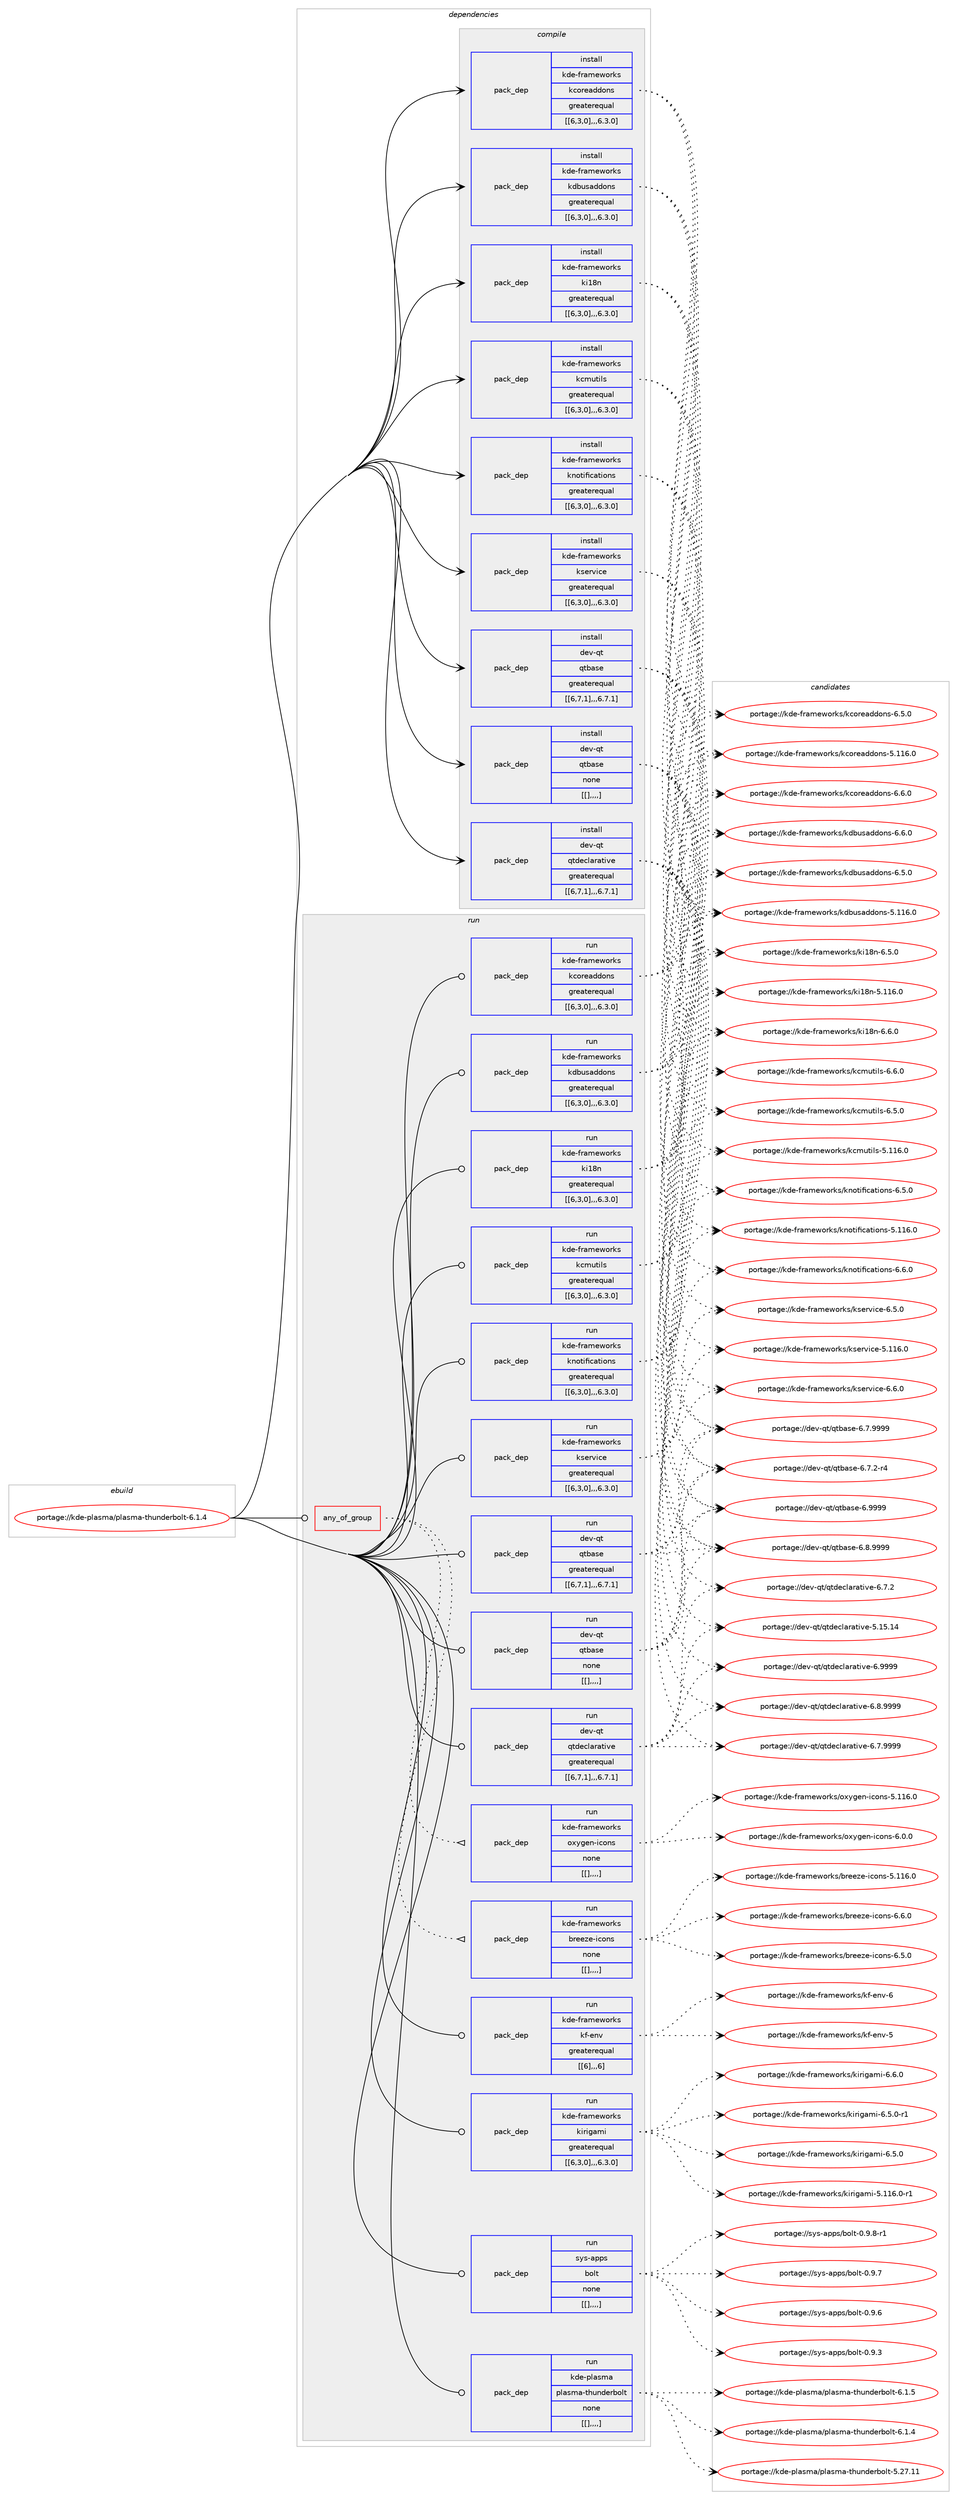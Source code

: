 digraph prolog {

# *************
# Graph options
# *************

newrank=true;
concentrate=true;
compound=true;
graph [rankdir=LR,fontname=Helvetica,fontsize=10,ranksep=1.5];#, ranksep=2.5, nodesep=0.2];
edge  [arrowhead=vee];
node  [fontname=Helvetica,fontsize=10];

# **********
# The ebuild
# **********

subgraph cluster_leftcol {
color=gray;
label=<<i>ebuild</i>>;
id [label="portage://kde-plasma/plasma-thunderbolt-6.1.4", color=red, width=4, href="../kde-plasma/plasma-thunderbolt-6.1.4.svg"];
}

# ****************
# The dependencies
# ****************

subgraph cluster_midcol {
color=gray;
label=<<i>dependencies</i>>;
subgraph cluster_compile {
fillcolor="#eeeeee";
style=filled;
label=<<i>compile</i>>;
subgraph pack211757 {
dependency285241 [label=<<TABLE BORDER="0" CELLBORDER="1" CELLSPACING="0" CELLPADDING="4" WIDTH="220"><TR><TD ROWSPAN="6" CELLPADDING="30">pack_dep</TD></TR><TR><TD WIDTH="110">install</TD></TR><TR><TD>dev-qt</TD></TR><TR><TD>qtbase</TD></TR><TR><TD>greaterequal</TD></TR><TR><TD>[[6,7,1],,,6.7.1]</TD></TR></TABLE>>, shape=none, color=blue];
}
id:e -> dependency285241:w [weight=20,style="solid",arrowhead="vee"];
subgraph pack211758 {
dependency285242 [label=<<TABLE BORDER="0" CELLBORDER="1" CELLSPACING="0" CELLPADDING="4" WIDTH="220"><TR><TD ROWSPAN="6" CELLPADDING="30">pack_dep</TD></TR><TR><TD WIDTH="110">install</TD></TR><TR><TD>dev-qt</TD></TR><TR><TD>qtbase</TD></TR><TR><TD>none</TD></TR><TR><TD>[[],,,,]</TD></TR></TABLE>>, shape=none, color=blue];
}
id:e -> dependency285242:w [weight=20,style="solid",arrowhead="vee"];
subgraph pack211759 {
dependency285243 [label=<<TABLE BORDER="0" CELLBORDER="1" CELLSPACING="0" CELLPADDING="4" WIDTH="220"><TR><TD ROWSPAN="6" CELLPADDING="30">pack_dep</TD></TR><TR><TD WIDTH="110">install</TD></TR><TR><TD>dev-qt</TD></TR><TR><TD>qtdeclarative</TD></TR><TR><TD>greaterequal</TD></TR><TR><TD>[[6,7,1],,,6.7.1]</TD></TR></TABLE>>, shape=none, color=blue];
}
id:e -> dependency285243:w [weight=20,style="solid",arrowhead="vee"];
subgraph pack211760 {
dependency285244 [label=<<TABLE BORDER="0" CELLBORDER="1" CELLSPACING="0" CELLPADDING="4" WIDTH="220"><TR><TD ROWSPAN="6" CELLPADDING="30">pack_dep</TD></TR><TR><TD WIDTH="110">install</TD></TR><TR><TD>kde-frameworks</TD></TR><TR><TD>kcmutils</TD></TR><TR><TD>greaterequal</TD></TR><TR><TD>[[6,3,0],,,6.3.0]</TD></TR></TABLE>>, shape=none, color=blue];
}
id:e -> dependency285244:w [weight=20,style="solid",arrowhead="vee"];
subgraph pack211761 {
dependency285245 [label=<<TABLE BORDER="0" CELLBORDER="1" CELLSPACING="0" CELLPADDING="4" WIDTH="220"><TR><TD ROWSPAN="6" CELLPADDING="30">pack_dep</TD></TR><TR><TD WIDTH="110">install</TD></TR><TR><TD>kde-frameworks</TD></TR><TR><TD>kcoreaddons</TD></TR><TR><TD>greaterequal</TD></TR><TR><TD>[[6,3,0],,,6.3.0]</TD></TR></TABLE>>, shape=none, color=blue];
}
id:e -> dependency285245:w [weight=20,style="solid",arrowhead="vee"];
subgraph pack211762 {
dependency285246 [label=<<TABLE BORDER="0" CELLBORDER="1" CELLSPACING="0" CELLPADDING="4" WIDTH="220"><TR><TD ROWSPAN="6" CELLPADDING="30">pack_dep</TD></TR><TR><TD WIDTH="110">install</TD></TR><TR><TD>kde-frameworks</TD></TR><TR><TD>kdbusaddons</TD></TR><TR><TD>greaterequal</TD></TR><TR><TD>[[6,3,0],,,6.3.0]</TD></TR></TABLE>>, shape=none, color=blue];
}
id:e -> dependency285246:w [weight=20,style="solid",arrowhead="vee"];
subgraph pack211763 {
dependency285247 [label=<<TABLE BORDER="0" CELLBORDER="1" CELLSPACING="0" CELLPADDING="4" WIDTH="220"><TR><TD ROWSPAN="6" CELLPADDING="30">pack_dep</TD></TR><TR><TD WIDTH="110">install</TD></TR><TR><TD>kde-frameworks</TD></TR><TR><TD>ki18n</TD></TR><TR><TD>greaterequal</TD></TR><TR><TD>[[6,3,0],,,6.3.0]</TD></TR></TABLE>>, shape=none, color=blue];
}
id:e -> dependency285247:w [weight=20,style="solid",arrowhead="vee"];
subgraph pack211764 {
dependency285248 [label=<<TABLE BORDER="0" CELLBORDER="1" CELLSPACING="0" CELLPADDING="4" WIDTH="220"><TR><TD ROWSPAN="6" CELLPADDING="30">pack_dep</TD></TR><TR><TD WIDTH="110">install</TD></TR><TR><TD>kde-frameworks</TD></TR><TR><TD>knotifications</TD></TR><TR><TD>greaterequal</TD></TR><TR><TD>[[6,3,0],,,6.3.0]</TD></TR></TABLE>>, shape=none, color=blue];
}
id:e -> dependency285248:w [weight=20,style="solid",arrowhead="vee"];
subgraph pack211765 {
dependency285249 [label=<<TABLE BORDER="0" CELLBORDER="1" CELLSPACING="0" CELLPADDING="4" WIDTH="220"><TR><TD ROWSPAN="6" CELLPADDING="30">pack_dep</TD></TR><TR><TD WIDTH="110">install</TD></TR><TR><TD>kde-frameworks</TD></TR><TR><TD>kservice</TD></TR><TR><TD>greaterequal</TD></TR><TR><TD>[[6,3,0],,,6.3.0]</TD></TR></TABLE>>, shape=none, color=blue];
}
id:e -> dependency285249:w [weight=20,style="solid",arrowhead="vee"];
}
subgraph cluster_compileandrun {
fillcolor="#eeeeee";
style=filled;
label=<<i>compile and run</i>>;
}
subgraph cluster_run {
fillcolor="#eeeeee";
style=filled;
label=<<i>run</i>>;
subgraph any2165 {
dependency285250 [label=<<TABLE BORDER="0" CELLBORDER="1" CELLSPACING="0" CELLPADDING="4"><TR><TD CELLPADDING="10">any_of_group</TD></TR></TABLE>>, shape=none, color=red];subgraph pack211766 {
dependency285251 [label=<<TABLE BORDER="0" CELLBORDER="1" CELLSPACING="0" CELLPADDING="4" WIDTH="220"><TR><TD ROWSPAN="6" CELLPADDING="30">pack_dep</TD></TR><TR><TD WIDTH="110">run</TD></TR><TR><TD>kde-frameworks</TD></TR><TR><TD>breeze-icons</TD></TR><TR><TD>none</TD></TR><TR><TD>[[],,,,]</TD></TR></TABLE>>, shape=none, color=blue];
}
dependency285250:e -> dependency285251:w [weight=20,style="dotted",arrowhead="oinv"];
subgraph pack211767 {
dependency285252 [label=<<TABLE BORDER="0" CELLBORDER="1" CELLSPACING="0" CELLPADDING="4" WIDTH="220"><TR><TD ROWSPAN="6" CELLPADDING="30">pack_dep</TD></TR><TR><TD WIDTH="110">run</TD></TR><TR><TD>kde-frameworks</TD></TR><TR><TD>oxygen-icons</TD></TR><TR><TD>none</TD></TR><TR><TD>[[],,,,]</TD></TR></TABLE>>, shape=none, color=blue];
}
dependency285250:e -> dependency285252:w [weight=20,style="dotted",arrowhead="oinv"];
}
id:e -> dependency285250:w [weight=20,style="solid",arrowhead="odot"];
subgraph pack211768 {
dependency285253 [label=<<TABLE BORDER="0" CELLBORDER="1" CELLSPACING="0" CELLPADDING="4" WIDTH="220"><TR><TD ROWSPAN="6" CELLPADDING="30">pack_dep</TD></TR><TR><TD WIDTH="110">run</TD></TR><TR><TD>dev-qt</TD></TR><TR><TD>qtbase</TD></TR><TR><TD>greaterequal</TD></TR><TR><TD>[[6,7,1],,,6.7.1]</TD></TR></TABLE>>, shape=none, color=blue];
}
id:e -> dependency285253:w [weight=20,style="solid",arrowhead="odot"];
subgraph pack211769 {
dependency285254 [label=<<TABLE BORDER="0" CELLBORDER="1" CELLSPACING="0" CELLPADDING="4" WIDTH="220"><TR><TD ROWSPAN="6" CELLPADDING="30">pack_dep</TD></TR><TR><TD WIDTH="110">run</TD></TR><TR><TD>dev-qt</TD></TR><TR><TD>qtbase</TD></TR><TR><TD>none</TD></TR><TR><TD>[[],,,,]</TD></TR></TABLE>>, shape=none, color=blue];
}
id:e -> dependency285254:w [weight=20,style="solid",arrowhead="odot"];
subgraph pack211770 {
dependency285255 [label=<<TABLE BORDER="0" CELLBORDER="1" CELLSPACING="0" CELLPADDING="4" WIDTH="220"><TR><TD ROWSPAN="6" CELLPADDING="30">pack_dep</TD></TR><TR><TD WIDTH="110">run</TD></TR><TR><TD>dev-qt</TD></TR><TR><TD>qtdeclarative</TD></TR><TR><TD>greaterequal</TD></TR><TR><TD>[[6,7,1],,,6.7.1]</TD></TR></TABLE>>, shape=none, color=blue];
}
id:e -> dependency285255:w [weight=20,style="solid",arrowhead="odot"];
subgraph pack211771 {
dependency285256 [label=<<TABLE BORDER="0" CELLBORDER="1" CELLSPACING="0" CELLPADDING="4" WIDTH="220"><TR><TD ROWSPAN="6" CELLPADDING="30">pack_dep</TD></TR><TR><TD WIDTH="110">run</TD></TR><TR><TD>kde-frameworks</TD></TR><TR><TD>kcmutils</TD></TR><TR><TD>greaterequal</TD></TR><TR><TD>[[6,3,0],,,6.3.0]</TD></TR></TABLE>>, shape=none, color=blue];
}
id:e -> dependency285256:w [weight=20,style="solid",arrowhead="odot"];
subgraph pack211772 {
dependency285257 [label=<<TABLE BORDER="0" CELLBORDER="1" CELLSPACING="0" CELLPADDING="4" WIDTH="220"><TR><TD ROWSPAN="6" CELLPADDING="30">pack_dep</TD></TR><TR><TD WIDTH="110">run</TD></TR><TR><TD>kde-frameworks</TD></TR><TR><TD>kcoreaddons</TD></TR><TR><TD>greaterequal</TD></TR><TR><TD>[[6,3,0],,,6.3.0]</TD></TR></TABLE>>, shape=none, color=blue];
}
id:e -> dependency285257:w [weight=20,style="solid",arrowhead="odot"];
subgraph pack211773 {
dependency285258 [label=<<TABLE BORDER="0" CELLBORDER="1" CELLSPACING="0" CELLPADDING="4" WIDTH="220"><TR><TD ROWSPAN="6" CELLPADDING="30">pack_dep</TD></TR><TR><TD WIDTH="110">run</TD></TR><TR><TD>kde-frameworks</TD></TR><TR><TD>kdbusaddons</TD></TR><TR><TD>greaterequal</TD></TR><TR><TD>[[6,3,0],,,6.3.0]</TD></TR></TABLE>>, shape=none, color=blue];
}
id:e -> dependency285258:w [weight=20,style="solid",arrowhead="odot"];
subgraph pack211774 {
dependency285259 [label=<<TABLE BORDER="0" CELLBORDER="1" CELLSPACING="0" CELLPADDING="4" WIDTH="220"><TR><TD ROWSPAN="6" CELLPADDING="30">pack_dep</TD></TR><TR><TD WIDTH="110">run</TD></TR><TR><TD>kde-frameworks</TD></TR><TR><TD>kf-env</TD></TR><TR><TD>greaterequal</TD></TR><TR><TD>[[6],,,6]</TD></TR></TABLE>>, shape=none, color=blue];
}
id:e -> dependency285259:w [weight=20,style="solid",arrowhead="odot"];
subgraph pack211775 {
dependency285260 [label=<<TABLE BORDER="0" CELLBORDER="1" CELLSPACING="0" CELLPADDING="4" WIDTH="220"><TR><TD ROWSPAN="6" CELLPADDING="30">pack_dep</TD></TR><TR><TD WIDTH="110">run</TD></TR><TR><TD>kde-frameworks</TD></TR><TR><TD>ki18n</TD></TR><TR><TD>greaterequal</TD></TR><TR><TD>[[6,3,0],,,6.3.0]</TD></TR></TABLE>>, shape=none, color=blue];
}
id:e -> dependency285260:w [weight=20,style="solid",arrowhead="odot"];
subgraph pack211776 {
dependency285261 [label=<<TABLE BORDER="0" CELLBORDER="1" CELLSPACING="0" CELLPADDING="4" WIDTH="220"><TR><TD ROWSPAN="6" CELLPADDING="30">pack_dep</TD></TR><TR><TD WIDTH="110">run</TD></TR><TR><TD>kde-frameworks</TD></TR><TR><TD>kirigami</TD></TR><TR><TD>greaterequal</TD></TR><TR><TD>[[6,3,0],,,6.3.0]</TD></TR></TABLE>>, shape=none, color=blue];
}
id:e -> dependency285261:w [weight=20,style="solid",arrowhead="odot"];
subgraph pack211777 {
dependency285262 [label=<<TABLE BORDER="0" CELLBORDER="1" CELLSPACING="0" CELLPADDING="4" WIDTH="220"><TR><TD ROWSPAN="6" CELLPADDING="30">pack_dep</TD></TR><TR><TD WIDTH="110">run</TD></TR><TR><TD>kde-frameworks</TD></TR><TR><TD>knotifications</TD></TR><TR><TD>greaterequal</TD></TR><TR><TD>[[6,3,0],,,6.3.0]</TD></TR></TABLE>>, shape=none, color=blue];
}
id:e -> dependency285262:w [weight=20,style="solid",arrowhead="odot"];
subgraph pack211778 {
dependency285263 [label=<<TABLE BORDER="0" CELLBORDER="1" CELLSPACING="0" CELLPADDING="4" WIDTH="220"><TR><TD ROWSPAN="6" CELLPADDING="30">pack_dep</TD></TR><TR><TD WIDTH="110">run</TD></TR><TR><TD>kde-frameworks</TD></TR><TR><TD>kservice</TD></TR><TR><TD>greaterequal</TD></TR><TR><TD>[[6,3,0],,,6.3.0]</TD></TR></TABLE>>, shape=none, color=blue];
}
id:e -> dependency285263:w [weight=20,style="solid",arrowhead="odot"];
subgraph pack211779 {
dependency285264 [label=<<TABLE BORDER="0" CELLBORDER="1" CELLSPACING="0" CELLPADDING="4" WIDTH="220"><TR><TD ROWSPAN="6" CELLPADDING="30">pack_dep</TD></TR><TR><TD WIDTH="110">run</TD></TR><TR><TD>sys-apps</TD></TR><TR><TD>bolt</TD></TR><TR><TD>none</TD></TR><TR><TD>[[],,,,]</TD></TR></TABLE>>, shape=none, color=blue];
}
id:e -> dependency285264:w [weight=20,style="solid",arrowhead="odot"];
subgraph pack211780 {
dependency285265 [label=<<TABLE BORDER="0" CELLBORDER="1" CELLSPACING="0" CELLPADDING="4" WIDTH="220"><TR><TD ROWSPAN="6" CELLPADDING="30">pack_dep</TD></TR><TR><TD WIDTH="110">run</TD></TR><TR><TD>kde-plasma</TD></TR><TR><TD>plasma-thunderbolt</TD></TR><TR><TD>none</TD></TR><TR><TD>[[],,,,]</TD></TR></TABLE>>, shape=none, color=blue];
}
id:e -> dependency285265:w [weight=20,style="solid",arrowhead="odot"];
}
}

# **************
# The candidates
# **************

subgraph cluster_choices {
rank=same;
color=gray;
label=<<i>candidates</i>>;

subgraph choice211757 {
color=black;
nodesep=1;
choice1001011184511311647113116989711510145544657575757 [label="portage://dev-qt/qtbase-6.9999", color=red, width=4,href="../dev-qt/qtbase-6.9999.svg"];
choice10010111845113116471131169897115101455446564657575757 [label="portage://dev-qt/qtbase-6.8.9999", color=red, width=4,href="../dev-qt/qtbase-6.8.9999.svg"];
choice10010111845113116471131169897115101455446554657575757 [label="portage://dev-qt/qtbase-6.7.9999", color=red, width=4,href="../dev-qt/qtbase-6.7.9999.svg"];
choice100101118451131164711311698971151014554465546504511452 [label="portage://dev-qt/qtbase-6.7.2-r4", color=red, width=4,href="../dev-qt/qtbase-6.7.2-r4.svg"];
dependency285241:e -> choice1001011184511311647113116989711510145544657575757:w [style=dotted,weight="100"];
dependency285241:e -> choice10010111845113116471131169897115101455446564657575757:w [style=dotted,weight="100"];
dependency285241:e -> choice10010111845113116471131169897115101455446554657575757:w [style=dotted,weight="100"];
dependency285241:e -> choice100101118451131164711311698971151014554465546504511452:w [style=dotted,weight="100"];
}
subgraph choice211758 {
color=black;
nodesep=1;
choice1001011184511311647113116989711510145544657575757 [label="portage://dev-qt/qtbase-6.9999", color=red, width=4,href="../dev-qt/qtbase-6.9999.svg"];
choice10010111845113116471131169897115101455446564657575757 [label="portage://dev-qt/qtbase-6.8.9999", color=red, width=4,href="../dev-qt/qtbase-6.8.9999.svg"];
choice10010111845113116471131169897115101455446554657575757 [label="portage://dev-qt/qtbase-6.7.9999", color=red, width=4,href="../dev-qt/qtbase-6.7.9999.svg"];
choice100101118451131164711311698971151014554465546504511452 [label="portage://dev-qt/qtbase-6.7.2-r4", color=red, width=4,href="../dev-qt/qtbase-6.7.2-r4.svg"];
dependency285242:e -> choice1001011184511311647113116989711510145544657575757:w [style=dotted,weight="100"];
dependency285242:e -> choice10010111845113116471131169897115101455446564657575757:w [style=dotted,weight="100"];
dependency285242:e -> choice10010111845113116471131169897115101455446554657575757:w [style=dotted,weight="100"];
dependency285242:e -> choice100101118451131164711311698971151014554465546504511452:w [style=dotted,weight="100"];
}
subgraph choice211759 {
color=black;
nodesep=1;
choice100101118451131164711311610010199108971149711610511810145544657575757 [label="portage://dev-qt/qtdeclarative-6.9999", color=red, width=4,href="../dev-qt/qtdeclarative-6.9999.svg"];
choice1001011184511311647113116100101991089711497116105118101455446564657575757 [label="portage://dev-qt/qtdeclarative-6.8.9999", color=red, width=4,href="../dev-qt/qtdeclarative-6.8.9999.svg"];
choice1001011184511311647113116100101991089711497116105118101455446554657575757 [label="portage://dev-qt/qtdeclarative-6.7.9999", color=red, width=4,href="../dev-qt/qtdeclarative-6.7.9999.svg"];
choice1001011184511311647113116100101991089711497116105118101455446554650 [label="portage://dev-qt/qtdeclarative-6.7.2", color=red, width=4,href="../dev-qt/qtdeclarative-6.7.2.svg"];
choice10010111845113116471131161001019910897114971161051181014553464953464952 [label="portage://dev-qt/qtdeclarative-5.15.14", color=red, width=4,href="../dev-qt/qtdeclarative-5.15.14.svg"];
dependency285243:e -> choice100101118451131164711311610010199108971149711610511810145544657575757:w [style=dotted,weight="100"];
dependency285243:e -> choice1001011184511311647113116100101991089711497116105118101455446564657575757:w [style=dotted,weight="100"];
dependency285243:e -> choice1001011184511311647113116100101991089711497116105118101455446554657575757:w [style=dotted,weight="100"];
dependency285243:e -> choice1001011184511311647113116100101991089711497116105118101455446554650:w [style=dotted,weight="100"];
dependency285243:e -> choice10010111845113116471131161001019910897114971161051181014553464953464952:w [style=dotted,weight="100"];
}
subgraph choice211760 {
color=black;
nodesep=1;
choice10710010145102114971091011191111141071154710799109117116105108115455446544648 [label="portage://kde-frameworks/kcmutils-6.6.0", color=red, width=4,href="../kde-frameworks/kcmutils-6.6.0.svg"];
choice10710010145102114971091011191111141071154710799109117116105108115455446534648 [label="portage://kde-frameworks/kcmutils-6.5.0", color=red, width=4,href="../kde-frameworks/kcmutils-6.5.0.svg"];
choice107100101451021149710910111911111410711547107991091171161051081154553464949544648 [label="portage://kde-frameworks/kcmutils-5.116.0", color=red, width=4,href="../kde-frameworks/kcmutils-5.116.0.svg"];
dependency285244:e -> choice10710010145102114971091011191111141071154710799109117116105108115455446544648:w [style=dotted,weight="100"];
dependency285244:e -> choice10710010145102114971091011191111141071154710799109117116105108115455446534648:w [style=dotted,weight="100"];
dependency285244:e -> choice107100101451021149710910111911111410711547107991091171161051081154553464949544648:w [style=dotted,weight="100"];
}
subgraph choice211761 {
color=black;
nodesep=1;
choice1071001014510211497109101119111114107115471079911111410197100100111110115455446544648 [label="portage://kde-frameworks/kcoreaddons-6.6.0", color=red, width=4,href="../kde-frameworks/kcoreaddons-6.6.0.svg"];
choice1071001014510211497109101119111114107115471079911111410197100100111110115455446534648 [label="portage://kde-frameworks/kcoreaddons-6.5.0", color=red, width=4,href="../kde-frameworks/kcoreaddons-6.5.0.svg"];
choice10710010145102114971091011191111141071154710799111114101971001001111101154553464949544648 [label="portage://kde-frameworks/kcoreaddons-5.116.0", color=red, width=4,href="../kde-frameworks/kcoreaddons-5.116.0.svg"];
dependency285245:e -> choice1071001014510211497109101119111114107115471079911111410197100100111110115455446544648:w [style=dotted,weight="100"];
dependency285245:e -> choice1071001014510211497109101119111114107115471079911111410197100100111110115455446534648:w [style=dotted,weight="100"];
dependency285245:e -> choice10710010145102114971091011191111141071154710799111114101971001001111101154553464949544648:w [style=dotted,weight="100"];
}
subgraph choice211762 {
color=black;
nodesep=1;
choice1071001014510211497109101119111114107115471071009811711597100100111110115455446544648 [label="portage://kde-frameworks/kdbusaddons-6.6.0", color=red, width=4,href="../kde-frameworks/kdbusaddons-6.6.0.svg"];
choice1071001014510211497109101119111114107115471071009811711597100100111110115455446534648 [label="portage://kde-frameworks/kdbusaddons-6.5.0", color=red, width=4,href="../kde-frameworks/kdbusaddons-6.5.0.svg"];
choice10710010145102114971091011191111141071154710710098117115971001001111101154553464949544648 [label="portage://kde-frameworks/kdbusaddons-5.116.0", color=red, width=4,href="../kde-frameworks/kdbusaddons-5.116.0.svg"];
dependency285246:e -> choice1071001014510211497109101119111114107115471071009811711597100100111110115455446544648:w [style=dotted,weight="100"];
dependency285246:e -> choice1071001014510211497109101119111114107115471071009811711597100100111110115455446534648:w [style=dotted,weight="100"];
dependency285246:e -> choice10710010145102114971091011191111141071154710710098117115971001001111101154553464949544648:w [style=dotted,weight="100"];
}
subgraph choice211763 {
color=black;
nodesep=1;
choice1071001014510211497109101119111114107115471071054956110455446544648 [label="portage://kde-frameworks/ki18n-6.6.0", color=red, width=4,href="../kde-frameworks/ki18n-6.6.0.svg"];
choice1071001014510211497109101119111114107115471071054956110455446534648 [label="portage://kde-frameworks/ki18n-6.5.0", color=red, width=4,href="../kde-frameworks/ki18n-6.5.0.svg"];
choice10710010145102114971091011191111141071154710710549561104553464949544648 [label="portage://kde-frameworks/ki18n-5.116.0", color=red, width=4,href="../kde-frameworks/ki18n-5.116.0.svg"];
dependency285247:e -> choice1071001014510211497109101119111114107115471071054956110455446544648:w [style=dotted,weight="100"];
dependency285247:e -> choice1071001014510211497109101119111114107115471071054956110455446534648:w [style=dotted,weight="100"];
dependency285247:e -> choice10710010145102114971091011191111141071154710710549561104553464949544648:w [style=dotted,weight="100"];
}
subgraph choice211764 {
color=black;
nodesep=1;
choice1071001014510211497109101119111114107115471071101111161051021059997116105111110115455446544648 [label="portage://kde-frameworks/knotifications-6.6.0", color=red, width=4,href="../kde-frameworks/knotifications-6.6.0.svg"];
choice1071001014510211497109101119111114107115471071101111161051021059997116105111110115455446534648 [label="portage://kde-frameworks/knotifications-6.5.0", color=red, width=4,href="../kde-frameworks/knotifications-6.5.0.svg"];
choice10710010145102114971091011191111141071154710711011111610510210599971161051111101154553464949544648 [label="portage://kde-frameworks/knotifications-5.116.0", color=red, width=4,href="../kde-frameworks/knotifications-5.116.0.svg"];
dependency285248:e -> choice1071001014510211497109101119111114107115471071101111161051021059997116105111110115455446544648:w [style=dotted,weight="100"];
dependency285248:e -> choice1071001014510211497109101119111114107115471071101111161051021059997116105111110115455446534648:w [style=dotted,weight="100"];
dependency285248:e -> choice10710010145102114971091011191111141071154710711011111610510210599971161051111101154553464949544648:w [style=dotted,weight="100"];
}
subgraph choice211765 {
color=black;
nodesep=1;
choice10710010145102114971091011191111141071154710711510111411810599101455446544648 [label="portage://kde-frameworks/kservice-6.6.0", color=red, width=4,href="../kde-frameworks/kservice-6.6.0.svg"];
choice10710010145102114971091011191111141071154710711510111411810599101455446534648 [label="portage://kde-frameworks/kservice-6.5.0", color=red, width=4,href="../kde-frameworks/kservice-6.5.0.svg"];
choice107100101451021149710910111911111410711547107115101114118105991014553464949544648 [label="portage://kde-frameworks/kservice-5.116.0", color=red, width=4,href="../kde-frameworks/kservice-5.116.0.svg"];
dependency285249:e -> choice10710010145102114971091011191111141071154710711510111411810599101455446544648:w [style=dotted,weight="100"];
dependency285249:e -> choice10710010145102114971091011191111141071154710711510111411810599101455446534648:w [style=dotted,weight="100"];
dependency285249:e -> choice107100101451021149710910111911111410711547107115101114118105991014553464949544648:w [style=dotted,weight="100"];
}
subgraph choice211766 {
color=black;
nodesep=1;
choice107100101451021149710910111911111410711547981141011011221014510599111110115455446544648 [label="portage://kde-frameworks/breeze-icons-6.6.0", color=red, width=4,href="../kde-frameworks/breeze-icons-6.6.0.svg"];
choice107100101451021149710910111911111410711547981141011011221014510599111110115455446534648 [label="portage://kde-frameworks/breeze-icons-6.5.0", color=red, width=4,href="../kde-frameworks/breeze-icons-6.5.0.svg"];
choice1071001014510211497109101119111114107115479811410110112210145105991111101154553464949544648 [label="portage://kde-frameworks/breeze-icons-5.116.0", color=red, width=4,href="../kde-frameworks/breeze-icons-5.116.0.svg"];
dependency285251:e -> choice107100101451021149710910111911111410711547981141011011221014510599111110115455446544648:w [style=dotted,weight="100"];
dependency285251:e -> choice107100101451021149710910111911111410711547981141011011221014510599111110115455446534648:w [style=dotted,weight="100"];
dependency285251:e -> choice1071001014510211497109101119111114107115479811410110112210145105991111101154553464949544648:w [style=dotted,weight="100"];
}
subgraph choice211767 {
color=black;
nodesep=1;
choice1071001014510211497109101119111114107115471111201211031011104510599111110115455446484648 [label="portage://kde-frameworks/oxygen-icons-6.0.0", color=red, width=4,href="../kde-frameworks/oxygen-icons-6.0.0.svg"];
choice10710010145102114971091011191111141071154711112012110310111045105991111101154553464949544648 [label="portage://kde-frameworks/oxygen-icons-5.116.0", color=red, width=4,href="../kde-frameworks/oxygen-icons-5.116.0.svg"];
dependency285252:e -> choice1071001014510211497109101119111114107115471111201211031011104510599111110115455446484648:w [style=dotted,weight="100"];
dependency285252:e -> choice10710010145102114971091011191111141071154711112012110310111045105991111101154553464949544648:w [style=dotted,weight="100"];
}
subgraph choice211768 {
color=black;
nodesep=1;
choice1001011184511311647113116989711510145544657575757 [label="portage://dev-qt/qtbase-6.9999", color=red, width=4,href="../dev-qt/qtbase-6.9999.svg"];
choice10010111845113116471131169897115101455446564657575757 [label="portage://dev-qt/qtbase-6.8.9999", color=red, width=4,href="../dev-qt/qtbase-6.8.9999.svg"];
choice10010111845113116471131169897115101455446554657575757 [label="portage://dev-qt/qtbase-6.7.9999", color=red, width=4,href="../dev-qt/qtbase-6.7.9999.svg"];
choice100101118451131164711311698971151014554465546504511452 [label="portage://dev-qt/qtbase-6.7.2-r4", color=red, width=4,href="../dev-qt/qtbase-6.7.2-r4.svg"];
dependency285253:e -> choice1001011184511311647113116989711510145544657575757:w [style=dotted,weight="100"];
dependency285253:e -> choice10010111845113116471131169897115101455446564657575757:w [style=dotted,weight="100"];
dependency285253:e -> choice10010111845113116471131169897115101455446554657575757:w [style=dotted,weight="100"];
dependency285253:e -> choice100101118451131164711311698971151014554465546504511452:w [style=dotted,weight="100"];
}
subgraph choice211769 {
color=black;
nodesep=1;
choice1001011184511311647113116989711510145544657575757 [label="portage://dev-qt/qtbase-6.9999", color=red, width=4,href="../dev-qt/qtbase-6.9999.svg"];
choice10010111845113116471131169897115101455446564657575757 [label="portage://dev-qt/qtbase-6.8.9999", color=red, width=4,href="../dev-qt/qtbase-6.8.9999.svg"];
choice10010111845113116471131169897115101455446554657575757 [label="portage://dev-qt/qtbase-6.7.9999", color=red, width=4,href="../dev-qt/qtbase-6.7.9999.svg"];
choice100101118451131164711311698971151014554465546504511452 [label="portage://dev-qt/qtbase-6.7.2-r4", color=red, width=4,href="../dev-qt/qtbase-6.7.2-r4.svg"];
dependency285254:e -> choice1001011184511311647113116989711510145544657575757:w [style=dotted,weight="100"];
dependency285254:e -> choice10010111845113116471131169897115101455446564657575757:w [style=dotted,weight="100"];
dependency285254:e -> choice10010111845113116471131169897115101455446554657575757:w [style=dotted,weight="100"];
dependency285254:e -> choice100101118451131164711311698971151014554465546504511452:w [style=dotted,weight="100"];
}
subgraph choice211770 {
color=black;
nodesep=1;
choice100101118451131164711311610010199108971149711610511810145544657575757 [label="portage://dev-qt/qtdeclarative-6.9999", color=red, width=4,href="../dev-qt/qtdeclarative-6.9999.svg"];
choice1001011184511311647113116100101991089711497116105118101455446564657575757 [label="portage://dev-qt/qtdeclarative-6.8.9999", color=red, width=4,href="../dev-qt/qtdeclarative-6.8.9999.svg"];
choice1001011184511311647113116100101991089711497116105118101455446554657575757 [label="portage://dev-qt/qtdeclarative-6.7.9999", color=red, width=4,href="../dev-qt/qtdeclarative-6.7.9999.svg"];
choice1001011184511311647113116100101991089711497116105118101455446554650 [label="portage://dev-qt/qtdeclarative-6.7.2", color=red, width=4,href="../dev-qt/qtdeclarative-6.7.2.svg"];
choice10010111845113116471131161001019910897114971161051181014553464953464952 [label="portage://dev-qt/qtdeclarative-5.15.14", color=red, width=4,href="../dev-qt/qtdeclarative-5.15.14.svg"];
dependency285255:e -> choice100101118451131164711311610010199108971149711610511810145544657575757:w [style=dotted,weight="100"];
dependency285255:e -> choice1001011184511311647113116100101991089711497116105118101455446564657575757:w [style=dotted,weight="100"];
dependency285255:e -> choice1001011184511311647113116100101991089711497116105118101455446554657575757:w [style=dotted,weight="100"];
dependency285255:e -> choice1001011184511311647113116100101991089711497116105118101455446554650:w [style=dotted,weight="100"];
dependency285255:e -> choice10010111845113116471131161001019910897114971161051181014553464953464952:w [style=dotted,weight="100"];
}
subgraph choice211771 {
color=black;
nodesep=1;
choice10710010145102114971091011191111141071154710799109117116105108115455446544648 [label="portage://kde-frameworks/kcmutils-6.6.0", color=red, width=4,href="../kde-frameworks/kcmutils-6.6.0.svg"];
choice10710010145102114971091011191111141071154710799109117116105108115455446534648 [label="portage://kde-frameworks/kcmutils-6.5.0", color=red, width=4,href="../kde-frameworks/kcmutils-6.5.0.svg"];
choice107100101451021149710910111911111410711547107991091171161051081154553464949544648 [label="portage://kde-frameworks/kcmutils-5.116.0", color=red, width=4,href="../kde-frameworks/kcmutils-5.116.0.svg"];
dependency285256:e -> choice10710010145102114971091011191111141071154710799109117116105108115455446544648:w [style=dotted,weight="100"];
dependency285256:e -> choice10710010145102114971091011191111141071154710799109117116105108115455446534648:w [style=dotted,weight="100"];
dependency285256:e -> choice107100101451021149710910111911111410711547107991091171161051081154553464949544648:w [style=dotted,weight="100"];
}
subgraph choice211772 {
color=black;
nodesep=1;
choice1071001014510211497109101119111114107115471079911111410197100100111110115455446544648 [label="portage://kde-frameworks/kcoreaddons-6.6.0", color=red, width=4,href="../kde-frameworks/kcoreaddons-6.6.0.svg"];
choice1071001014510211497109101119111114107115471079911111410197100100111110115455446534648 [label="portage://kde-frameworks/kcoreaddons-6.5.0", color=red, width=4,href="../kde-frameworks/kcoreaddons-6.5.0.svg"];
choice10710010145102114971091011191111141071154710799111114101971001001111101154553464949544648 [label="portage://kde-frameworks/kcoreaddons-5.116.0", color=red, width=4,href="../kde-frameworks/kcoreaddons-5.116.0.svg"];
dependency285257:e -> choice1071001014510211497109101119111114107115471079911111410197100100111110115455446544648:w [style=dotted,weight="100"];
dependency285257:e -> choice1071001014510211497109101119111114107115471079911111410197100100111110115455446534648:w [style=dotted,weight="100"];
dependency285257:e -> choice10710010145102114971091011191111141071154710799111114101971001001111101154553464949544648:w [style=dotted,weight="100"];
}
subgraph choice211773 {
color=black;
nodesep=1;
choice1071001014510211497109101119111114107115471071009811711597100100111110115455446544648 [label="portage://kde-frameworks/kdbusaddons-6.6.0", color=red, width=4,href="../kde-frameworks/kdbusaddons-6.6.0.svg"];
choice1071001014510211497109101119111114107115471071009811711597100100111110115455446534648 [label="portage://kde-frameworks/kdbusaddons-6.5.0", color=red, width=4,href="../kde-frameworks/kdbusaddons-6.5.0.svg"];
choice10710010145102114971091011191111141071154710710098117115971001001111101154553464949544648 [label="portage://kde-frameworks/kdbusaddons-5.116.0", color=red, width=4,href="../kde-frameworks/kdbusaddons-5.116.0.svg"];
dependency285258:e -> choice1071001014510211497109101119111114107115471071009811711597100100111110115455446544648:w [style=dotted,weight="100"];
dependency285258:e -> choice1071001014510211497109101119111114107115471071009811711597100100111110115455446534648:w [style=dotted,weight="100"];
dependency285258:e -> choice10710010145102114971091011191111141071154710710098117115971001001111101154553464949544648:w [style=dotted,weight="100"];
}
subgraph choice211774 {
color=black;
nodesep=1;
choice107100101451021149710910111911111410711547107102451011101184554 [label="portage://kde-frameworks/kf-env-6", color=red, width=4,href="../kde-frameworks/kf-env-6.svg"];
choice107100101451021149710910111911111410711547107102451011101184553 [label="portage://kde-frameworks/kf-env-5", color=red, width=4,href="../kde-frameworks/kf-env-5.svg"];
dependency285259:e -> choice107100101451021149710910111911111410711547107102451011101184554:w [style=dotted,weight="100"];
dependency285259:e -> choice107100101451021149710910111911111410711547107102451011101184553:w [style=dotted,weight="100"];
}
subgraph choice211775 {
color=black;
nodesep=1;
choice1071001014510211497109101119111114107115471071054956110455446544648 [label="portage://kde-frameworks/ki18n-6.6.0", color=red, width=4,href="../kde-frameworks/ki18n-6.6.0.svg"];
choice1071001014510211497109101119111114107115471071054956110455446534648 [label="portage://kde-frameworks/ki18n-6.5.0", color=red, width=4,href="../kde-frameworks/ki18n-6.5.0.svg"];
choice10710010145102114971091011191111141071154710710549561104553464949544648 [label="portage://kde-frameworks/ki18n-5.116.0", color=red, width=4,href="../kde-frameworks/ki18n-5.116.0.svg"];
dependency285260:e -> choice1071001014510211497109101119111114107115471071054956110455446544648:w [style=dotted,weight="100"];
dependency285260:e -> choice1071001014510211497109101119111114107115471071054956110455446534648:w [style=dotted,weight="100"];
dependency285260:e -> choice10710010145102114971091011191111141071154710710549561104553464949544648:w [style=dotted,weight="100"];
}
subgraph choice211776 {
color=black;
nodesep=1;
choice10710010145102114971091011191111141071154710710511410510397109105455446544648 [label="portage://kde-frameworks/kirigami-6.6.0", color=red, width=4,href="../kde-frameworks/kirigami-6.6.0.svg"];
choice107100101451021149710910111911111410711547107105114105103971091054554465346484511449 [label="portage://kde-frameworks/kirigami-6.5.0-r1", color=red, width=4,href="../kde-frameworks/kirigami-6.5.0-r1.svg"];
choice10710010145102114971091011191111141071154710710511410510397109105455446534648 [label="portage://kde-frameworks/kirigami-6.5.0", color=red, width=4,href="../kde-frameworks/kirigami-6.5.0.svg"];
choice1071001014510211497109101119111114107115471071051141051039710910545534649495446484511449 [label="portage://kde-frameworks/kirigami-5.116.0-r1", color=red, width=4,href="../kde-frameworks/kirigami-5.116.0-r1.svg"];
dependency285261:e -> choice10710010145102114971091011191111141071154710710511410510397109105455446544648:w [style=dotted,weight="100"];
dependency285261:e -> choice107100101451021149710910111911111410711547107105114105103971091054554465346484511449:w [style=dotted,weight="100"];
dependency285261:e -> choice10710010145102114971091011191111141071154710710511410510397109105455446534648:w [style=dotted,weight="100"];
dependency285261:e -> choice1071001014510211497109101119111114107115471071051141051039710910545534649495446484511449:w [style=dotted,weight="100"];
}
subgraph choice211777 {
color=black;
nodesep=1;
choice1071001014510211497109101119111114107115471071101111161051021059997116105111110115455446544648 [label="portage://kde-frameworks/knotifications-6.6.0", color=red, width=4,href="../kde-frameworks/knotifications-6.6.0.svg"];
choice1071001014510211497109101119111114107115471071101111161051021059997116105111110115455446534648 [label="portage://kde-frameworks/knotifications-6.5.0", color=red, width=4,href="../kde-frameworks/knotifications-6.5.0.svg"];
choice10710010145102114971091011191111141071154710711011111610510210599971161051111101154553464949544648 [label="portage://kde-frameworks/knotifications-5.116.0", color=red, width=4,href="../kde-frameworks/knotifications-5.116.0.svg"];
dependency285262:e -> choice1071001014510211497109101119111114107115471071101111161051021059997116105111110115455446544648:w [style=dotted,weight="100"];
dependency285262:e -> choice1071001014510211497109101119111114107115471071101111161051021059997116105111110115455446534648:w [style=dotted,weight="100"];
dependency285262:e -> choice10710010145102114971091011191111141071154710711011111610510210599971161051111101154553464949544648:w [style=dotted,weight="100"];
}
subgraph choice211778 {
color=black;
nodesep=1;
choice10710010145102114971091011191111141071154710711510111411810599101455446544648 [label="portage://kde-frameworks/kservice-6.6.0", color=red, width=4,href="../kde-frameworks/kservice-6.6.0.svg"];
choice10710010145102114971091011191111141071154710711510111411810599101455446534648 [label="portage://kde-frameworks/kservice-6.5.0", color=red, width=4,href="../kde-frameworks/kservice-6.5.0.svg"];
choice107100101451021149710910111911111410711547107115101114118105991014553464949544648 [label="portage://kde-frameworks/kservice-5.116.0", color=red, width=4,href="../kde-frameworks/kservice-5.116.0.svg"];
dependency285263:e -> choice10710010145102114971091011191111141071154710711510111411810599101455446544648:w [style=dotted,weight="100"];
dependency285263:e -> choice10710010145102114971091011191111141071154710711510111411810599101455446534648:w [style=dotted,weight="100"];
dependency285263:e -> choice107100101451021149710910111911111410711547107115101114118105991014553464949544648:w [style=dotted,weight="100"];
}
subgraph choice211779 {
color=black;
nodesep=1;
choice115121115459711211211547981111081164548465746564511449 [label="portage://sys-apps/bolt-0.9.8-r1", color=red, width=4,href="../sys-apps/bolt-0.9.8-r1.svg"];
choice11512111545971121121154798111108116454846574655 [label="portage://sys-apps/bolt-0.9.7", color=red, width=4,href="../sys-apps/bolt-0.9.7.svg"];
choice11512111545971121121154798111108116454846574654 [label="portage://sys-apps/bolt-0.9.6", color=red, width=4,href="../sys-apps/bolt-0.9.6.svg"];
choice11512111545971121121154798111108116454846574651 [label="portage://sys-apps/bolt-0.9.3", color=red, width=4,href="../sys-apps/bolt-0.9.3.svg"];
dependency285264:e -> choice115121115459711211211547981111081164548465746564511449:w [style=dotted,weight="100"];
dependency285264:e -> choice11512111545971121121154798111108116454846574655:w [style=dotted,weight="100"];
dependency285264:e -> choice11512111545971121121154798111108116454846574654:w [style=dotted,weight="100"];
dependency285264:e -> choice11512111545971121121154798111108116454846574651:w [style=dotted,weight="100"];
}
subgraph choice211780 {
color=black;
nodesep=1;
choice1071001014511210897115109974711210897115109974511610411711010010111498111108116455446494653 [label="portage://kde-plasma/plasma-thunderbolt-6.1.5", color=red, width=4,href="../kde-plasma/plasma-thunderbolt-6.1.5.svg"];
choice1071001014511210897115109974711210897115109974511610411711010010111498111108116455446494652 [label="portage://kde-plasma/plasma-thunderbolt-6.1.4", color=red, width=4,href="../kde-plasma/plasma-thunderbolt-6.1.4.svg"];
choice10710010145112108971151099747112108971151099745116104117110100101114981111081164553465055464949 [label="portage://kde-plasma/plasma-thunderbolt-5.27.11", color=red, width=4,href="../kde-plasma/plasma-thunderbolt-5.27.11.svg"];
dependency285265:e -> choice1071001014511210897115109974711210897115109974511610411711010010111498111108116455446494653:w [style=dotted,weight="100"];
dependency285265:e -> choice1071001014511210897115109974711210897115109974511610411711010010111498111108116455446494652:w [style=dotted,weight="100"];
dependency285265:e -> choice10710010145112108971151099747112108971151099745116104117110100101114981111081164553465055464949:w [style=dotted,weight="100"];
}
}

}
